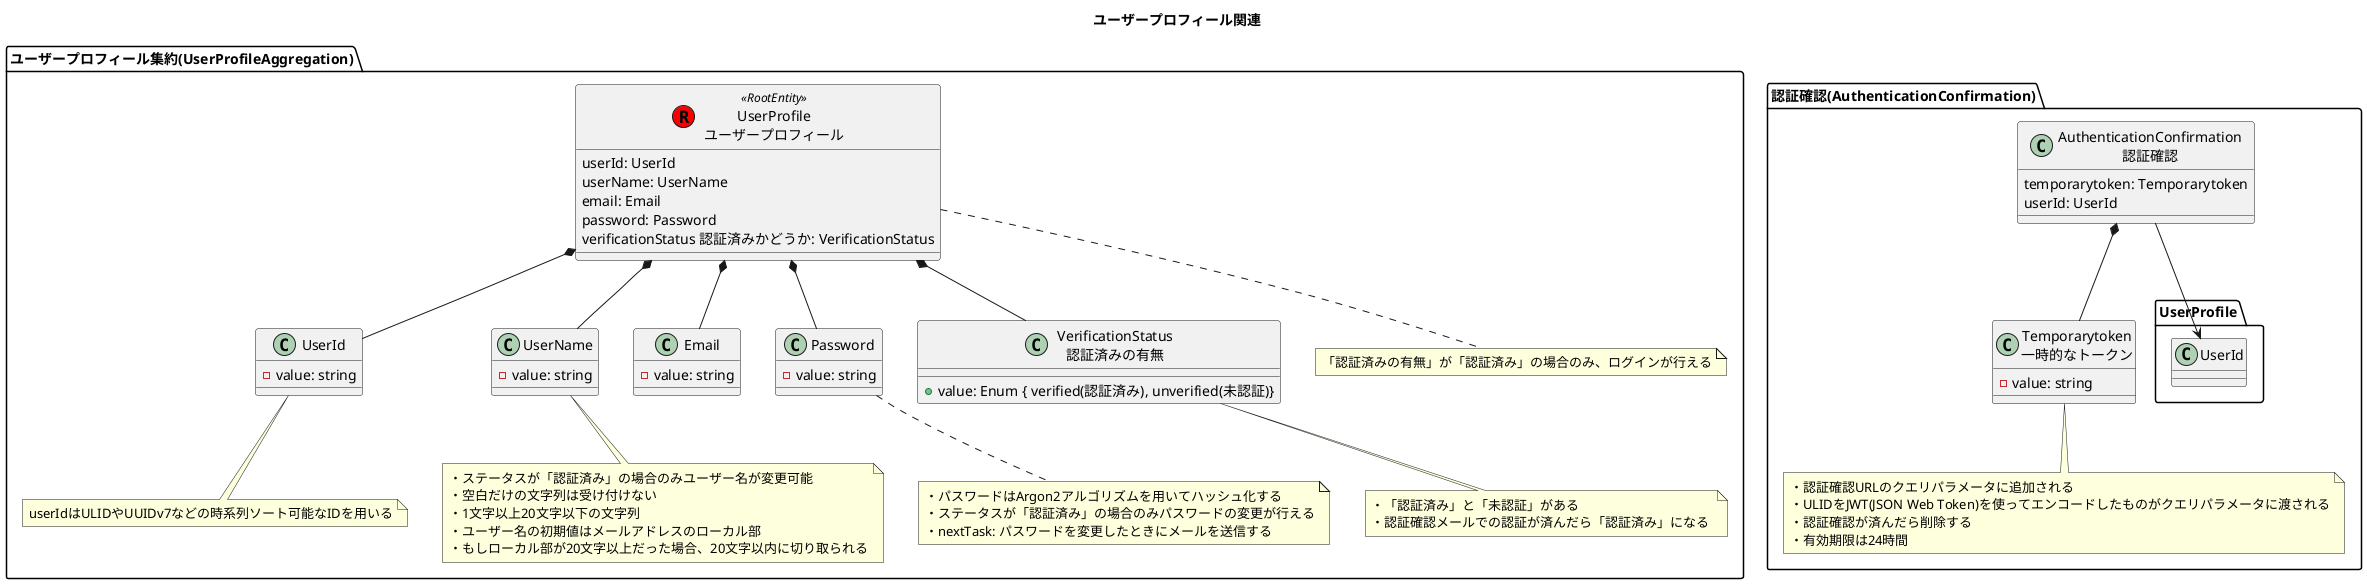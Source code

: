 @startuml ユーザープロフィール関連

title ユーザープロフィール関連

package "ユーザープロフィール集約(UserProfileAggregation)" {
    class "UserProfile\nユーザープロフィール" as UserProfile << (R,red) RootEntity >> {
        userId: UserId
        userName: UserName
        email: Email
        password: Password
        verificationStatus 認証済みかどうか: VerificationStatus
    }

    class UserId {
        - value: string
    }

    class UserName {
        - value: string
    }

    class Email {
        - value: string
    }

    class Password {
        - value: string
    }

    class "VerificationStatus\n認証済みの有無" as VerificationStatus {
        + value: Enum { verified(認証済み), unverified(未認証)}
    }

    note bottom of UserProfile
        「認証済みの有無」が「認証済み」の場合のみ、ログインが行える
    end note

    note bottom of UserId
        userIdはULIDやUUIDv7などの時系列ソート可能なIDを用いる
    end note

    note bottom of UserName
        ・ステータスが「認証済み」の場合のみユーザー名が変更可能
        ・空白だけの文字列は受け付けない
        ・1文字以上20文字以下の文字列
        ・ユーザー名の初期値はメールアドレスのローカル部
        ・もしローカル部が20文字以上だった場合、20文字以内に切り取られる
    end note

    note bottom of VerificationStatus
        ・「認証済み」と「未認証」がある
        ・認証確認メールでの認証が済んだら「認証済み」になる 
    end note

    note bottom of Password
        ・パスワードはArgon2アルゴリズムを用いてハッシュ化する
        ・ステータスが「認証済み」の場合のみパスワードの変更が行える
        ・nextTask: パスワードを変更したときにメールを送信する
    end note

    UserProfile *-down- UserId
    UserProfile *-down- UserName
    UserProfile *-down- Email
    UserProfile *-down- Password
    UserProfile *-down- VerificationStatus
}

package "認証確認(AuthenticationConfirmation)" {
    class "AuthenticationConfirmation\n認証確認" as AuthenticationConfirmation {
        temporarytoken: Temporarytoken
        userId: UserId
    }

    class "Temporarytoken\n一時的なトークン" as Temporarytoken {
        - value: string
    }

    note bottom of Temporarytoken
        ・認証確認URLのクエリパラメータに追加される
        ・ULIDをJWT(JSON Web Token)を使ってエンコードしたものがクエリパラメータに渡される
        ・認証確認が済んだら削除する
        ・有効期限は24時間
    end note

    AuthenticationConfirmation *-down- Temporarytoken
    AuthenticationConfirmation -down-> UserProfile.UserId
}

@enduml
